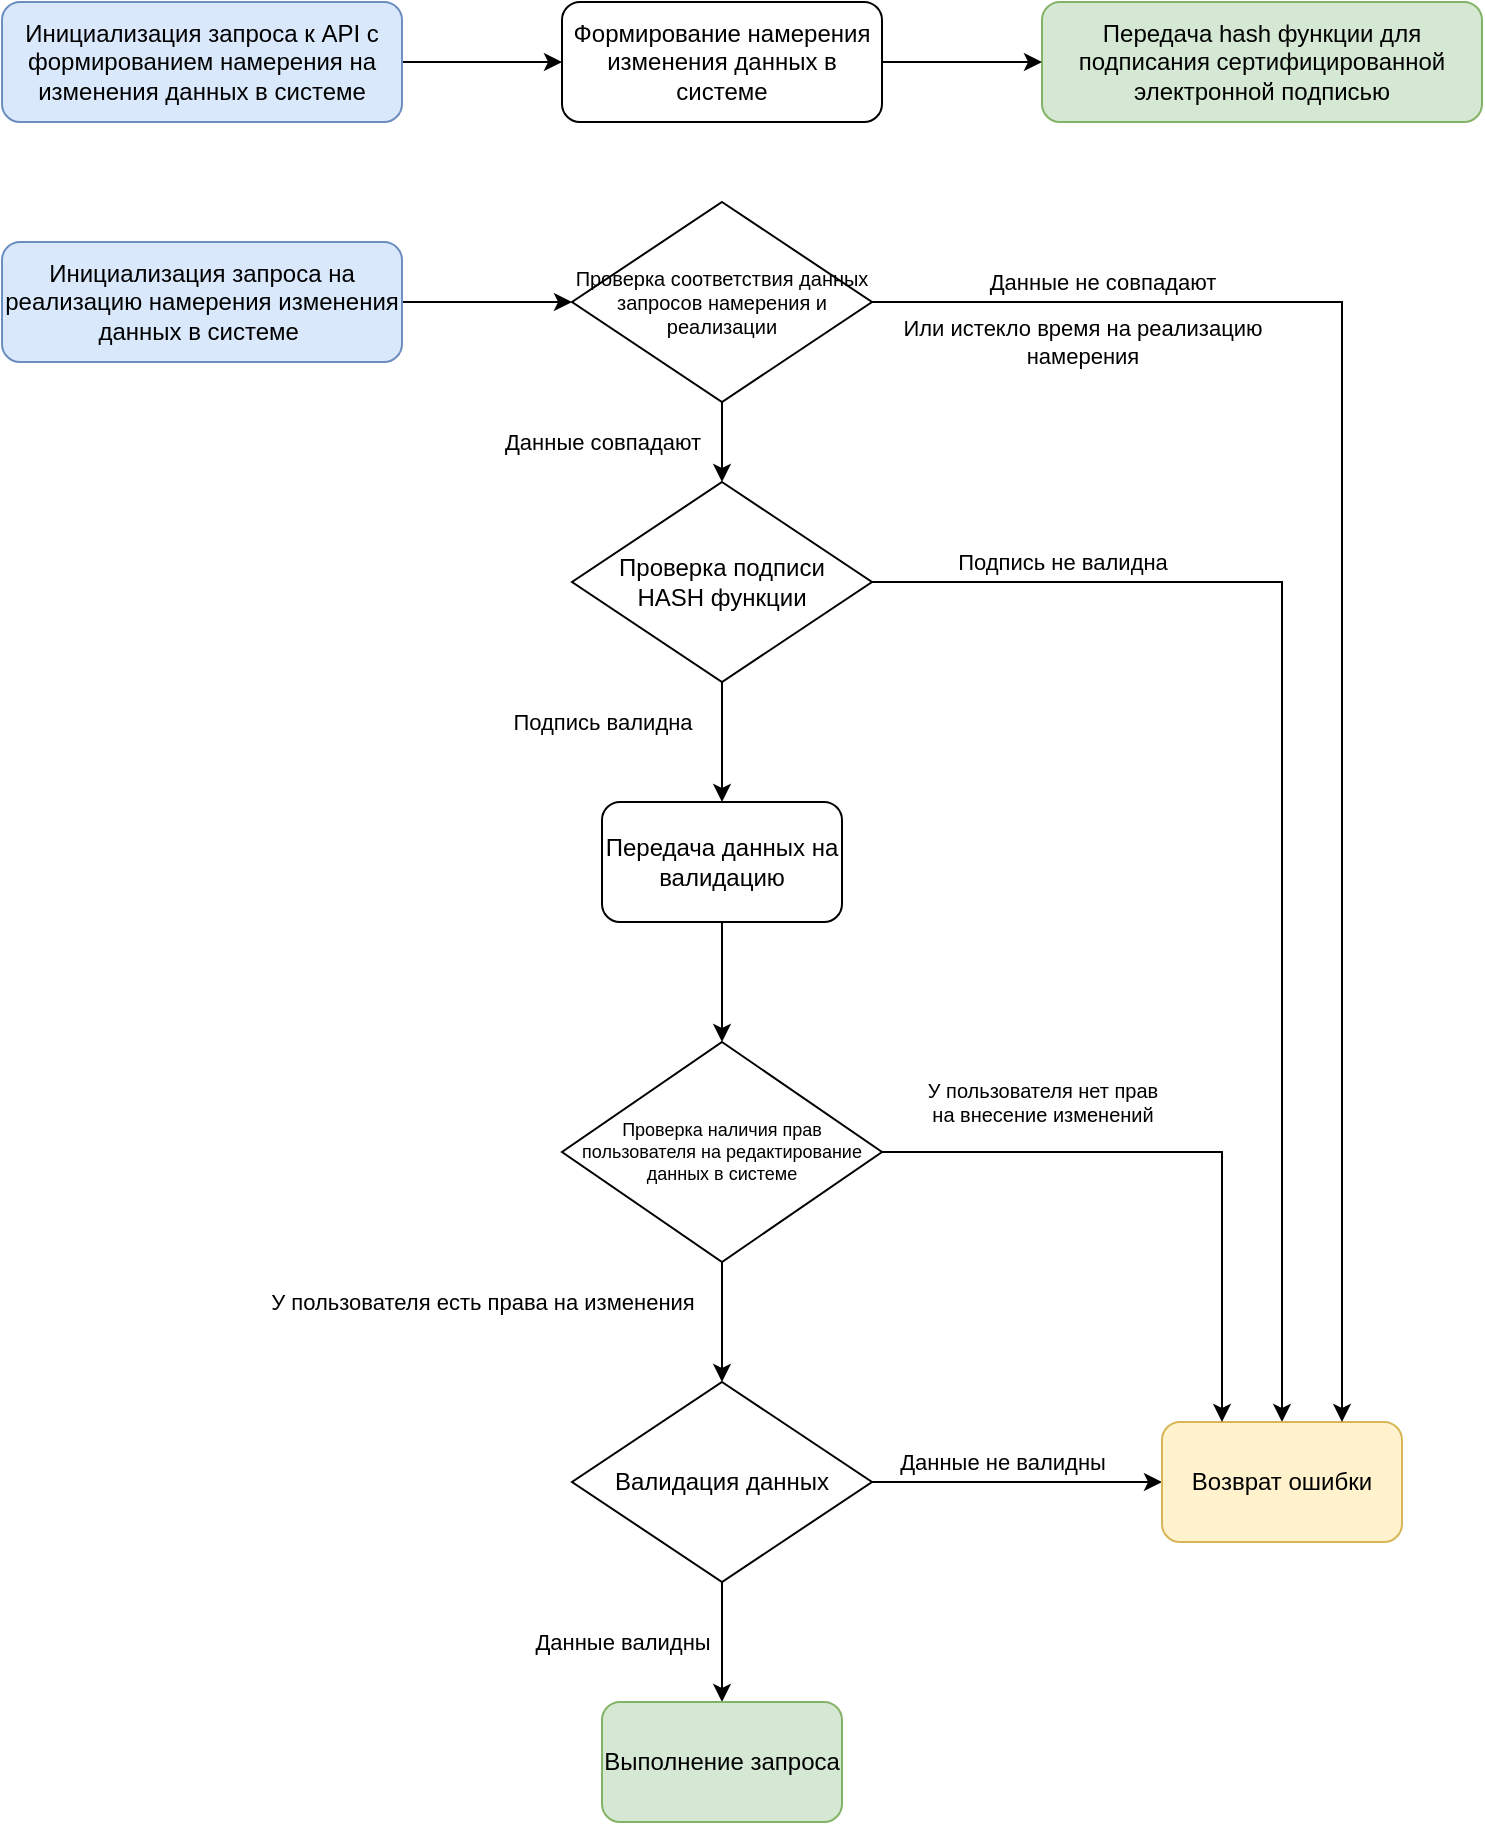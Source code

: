<mxfile version="15.0.3" type="github">
  <diagram id="QPJjpV0ahq78SXW-Z95E" name="Page-1">
    <mxGraphModel dx="2066" dy="1154" grid="1" gridSize="10" guides="1" tooltips="1" connect="1" arrows="1" fold="1" page="1" pageScale="1" pageWidth="827" pageHeight="1169" math="0" shadow="0">
      <root>
        <mxCell id="0" />
        <mxCell id="1" parent="0" />
        <mxCell id="KFji_q9-Yh2TTK4zWRBe-23" style="edgeStyle=orthogonalEdgeStyle;rounded=0;orthogonalLoop=1;jettySize=auto;html=1;entryX=0.5;entryY=0;entryDx=0;entryDy=0;fontSize=9;verticalAlign=bottom;" edge="1" parent="1" source="KFji_q9-Yh2TTK4zWRBe-1" target="KFji_q9-Yh2TTK4zWRBe-22">
          <mxGeometry relative="1" as="geometry" />
        </mxCell>
        <mxCell id="KFji_q9-Yh2TTK4zWRBe-1" value="Передача данных на валидацию" style="rounded=1;whiteSpace=wrap;html=1;" vertex="1" parent="1">
          <mxGeometry x="340" y="530" width="120" height="60" as="geometry" />
        </mxCell>
        <mxCell id="KFji_q9-Yh2TTK4zWRBe-2" value="Передача hash функции для подписания сертифицированной электронной подписью" style="rounded=1;whiteSpace=wrap;html=1;fillColor=#d5e8d4;strokeColor=#82b366;" vertex="1" parent="1">
          <mxGeometry x="560" y="130" width="220" height="60" as="geometry" />
        </mxCell>
        <mxCell id="KFji_q9-Yh2TTK4zWRBe-21" style="edgeStyle=orthogonalEdgeStyle;rounded=0;orthogonalLoop=1;jettySize=auto;html=1;entryX=0;entryY=0.5;entryDx=0;entryDy=0;verticalAlign=bottom;" edge="1" parent="1" source="KFji_q9-Yh2TTK4zWRBe-3" target="KFji_q9-Yh2TTK4zWRBe-2">
          <mxGeometry relative="1" as="geometry" />
        </mxCell>
        <mxCell id="KFji_q9-Yh2TTK4zWRBe-3" value="Формирование намерения изменения данных в системе" style="rounded=1;whiteSpace=wrap;html=1;" vertex="1" parent="1">
          <mxGeometry x="320" y="130" width="160" height="60" as="geometry" />
        </mxCell>
        <mxCell id="KFji_q9-Yh2TTK4zWRBe-12" style="edgeStyle=orthogonalEdgeStyle;rounded=0;orthogonalLoop=1;jettySize=auto;html=1;verticalAlign=bottom;" edge="1" parent="1" source="KFji_q9-Yh2TTK4zWRBe-4" target="KFji_q9-Yh2TTK4zWRBe-1">
          <mxGeometry relative="1" as="geometry">
            <mxPoint x="400" y="590" as="targetPoint" />
          </mxGeometry>
        </mxCell>
        <mxCell id="KFji_q9-Yh2TTK4zWRBe-13" value="Подпись валидна" style="edgeLabel;html=1;align=center;verticalAlign=middle;resizable=0;points=[];" vertex="1" connectable="0" parent="KFji_q9-Yh2TTK4zWRBe-12">
          <mxGeometry x="-0.7" y="-1" relative="1" as="geometry">
            <mxPoint x="-59" y="11" as="offset" />
          </mxGeometry>
        </mxCell>
        <mxCell id="KFji_q9-Yh2TTK4zWRBe-28" value="У пользователя есть права на изменения" style="edgeLabel;html=1;align=center;verticalAlign=middle;resizable=0;points=[];" vertex="1" connectable="0" parent="KFji_q9-Yh2TTK4zWRBe-12">
          <mxGeometry x="-0.7" y="-1" relative="1" as="geometry">
            <mxPoint x="-119" y="301" as="offset" />
          </mxGeometry>
        </mxCell>
        <mxCell id="KFji_q9-Yh2TTK4zWRBe-29" value="Данные валидны" style="edgeLabel;html=1;align=center;verticalAlign=middle;resizable=0;points=[];" vertex="1" connectable="0" parent="KFji_q9-Yh2TTK4zWRBe-12">
          <mxGeometry x="-0.7" y="-1" relative="1" as="geometry">
            <mxPoint x="-49" y="471" as="offset" />
          </mxGeometry>
        </mxCell>
        <mxCell id="KFji_q9-Yh2TTK4zWRBe-30" value="Данные не валидны" style="edgeLabel;html=1;align=center;verticalAlign=middle;resizable=0;points=[];" vertex="1" connectable="0" parent="KFji_q9-Yh2TTK4zWRBe-12">
          <mxGeometry x="-0.7" y="-1" relative="1" as="geometry">
            <mxPoint x="141" y="381" as="offset" />
          </mxGeometry>
        </mxCell>
        <mxCell id="KFji_q9-Yh2TTK4zWRBe-39" value="Подпись не валидна" style="edgeLabel;html=1;align=center;verticalAlign=middle;resizable=0;points=[];" vertex="1" connectable="0" parent="KFji_q9-Yh2TTK4zWRBe-12">
          <mxGeometry x="-0.7" y="-1" relative="1" as="geometry">
            <mxPoint x="171" y="-69" as="offset" />
          </mxGeometry>
        </mxCell>
        <mxCell id="KFji_q9-Yh2TTK4zWRBe-40" value="Данные не совпадают" style="edgeLabel;html=1;align=center;verticalAlign=middle;resizable=0;points=[];" vertex="1" connectable="0" parent="KFji_q9-Yh2TTK4zWRBe-12">
          <mxGeometry x="-0.7" y="-1" relative="1" as="geometry">
            <mxPoint x="191" y="-209" as="offset" />
          </mxGeometry>
        </mxCell>
        <mxCell id="KFji_q9-Yh2TTK4zWRBe-41" value="Или истекло время на реализацию&lt;br&gt;намерения" style="edgeLabel;html=1;align=center;verticalAlign=middle;resizable=0;points=[];" vertex="1" connectable="0" parent="KFji_q9-Yh2TTK4zWRBe-12">
          <mxGeometry x="-0.7" y="-1" relative="1" as="geometry">
            <mxPoint x="181" y="-179" as="offset" />
          </mxGeometry>
        </mxCell>
        <mxCell id="KFji_q9-Yh2TTK4zWRBe-42" value="Данные совпадают" style="edgeLabel;html=1;align=center;verticalAlign=middle;resizable=0;points=[];" vertex="1" connectable="0" parent="KFji_q9-Yh2TTK4zWRBe-12">
          <mxGeometry x="-0.7" y="-1" relative="1" as="geometry">
            <mxPoint x="-59" y="-129" as="offset" />
          </mxGeometry>
        </mxCell>
        <mxCell id="KFji_q9-Yh2TTK4zWRBe-36" style="edgeStyle=orthogonalEdgeStyle;rounded=0;orthogonalLoop=1;jettySize=auto;html=1;fontSize=10;verticalAlign=bottom;" edge="1" parent="1" source="KFji_q9-Yh2TTK4zWRBe-4" target="KFji_q9-Yh2TTK4zWRBe-19">
          <mxGeometry relative="1" as="geometry">
            <Array as="points">
              <mxPoint x="680" y="420" />
            </Array>
          </mxGeometry>
        </mxCell>
        <mxCell id="KFji_q9-Yh2TTK4zWRBe-4" value="Проверка подписи&lt;br&gt;HASH функции" style="rhombus;whiteSpace=wrap;html=1;" vertex="1" parent="1">
          <mxGeometry x="325" y="370" width="150" height="100" as="geometry" />
        </mxCell>
        <mxCell id="KFji_q9-Yh2TTK4zWRBe-20" style="edgeStyle=orthogonalEdgeStyle;rounded=0;orthogonalLoop=1;jettySize=auto;html=1;entryX=0;entryY=0.5;entryDx=0;entryDy=0;verticalAlign=bottom;" edge="1" parent="1" source="KFji_q9-Yh2TTK4zWRBe-5" target="KFji_q9-Yh2TTK4zWRBe-3">
          <mxGeometry relative="1" as="geometry" />
        </mxCell>
        <mxCell id="KFji_q9-Yh2TTK4zWRBe-5" value="Инициализация запроса к API с формированием намерения на изменения данных в системе" style="rounded=1;whiteSpace=wrap;html=1;fillColor=#dae8fc;strokeColor=#6c8ebf;" vertex="1" parent="1">
          <mxGeometry x="40" y="130" width="200" height="60" as="geometry" />
        </mxCell>
        <mxCell id="KFji_q9-Yh2TTK4zWRBe-26" style="edgeStyle=orthogonalEdgeStyle;rounded=0;orthogonalLoop=1;jettySize=auto;html=1;entryX=0;entryY=0.5;entryDx=0;entryDy=0;fontSize=10;verticalAlign=bottom;" edge="1" parent="1" source="KFji_q9-Yh2TTK4zWRBe-8" target="KFji_q9-Yh2TTK4zWRBe-25">
          <mxGeometry relative="1" as="geometry" />
        </mxCell>
        <mxCell id="KFji_q9-Yh2TTK4zWRBe-8" value="Инициализация запроса на реализацию намерения изменения данных в системе&amp;nbsp;" style="rounded=1;whiteSpace=wrap;html=1;fillColor=#dae8fc;strokeColor=#6c8ebf;" vertex="1" parent="1">
          <mxGeometry x="40" y="250" width="200" height="60" as="geometry" />
        </mxCell>
        <mxCell id="KFji_q9-Yh2TTK4zWRBe-17" style="edgeStyle=orthogonalEdgeStyle;rounded=0;orthogonalLoop=1;jettySize=auto;html=1;entryX=0.5;entryY=0;entryDx=0;entryDy=0;verticalAlign=bottom;" edge="1" parent="1" source="KFji_q9-Yh2TTK4zWRBe-14" target="KFji_q9-Yh2TTK4zWRBe-16">
          <mxGeometry relative="1" as="geometry" />
        </mxCell>
        <mxCell id="KFji_q9-Yh2TTK4zWRBe-18" style="edgeStyle=orthogonalEdgeStyle;rounded=0;orthogonalLoop=1;jettySize=auto;html=1;verticalAlign=bottom;entryX=0;entryY=0.5;entryDx=0;entryDy=0;" edge="1" parent="1" source="KFji_q9-Yh2TTK4zWRBe-14" target="KFji_q9-Yh2TTK4zWRBe-19">
          <mxGeometry relative="1" as="geometry">
            <mxPoint x="555" y="870" as="targetPoint" />
          </mxGeometry>
        </mxCell>
        <mxCell id="KFji_q9-Yh2TTK4zWRBe-14" value="Валидация данных" style="rhombus;whiteSpace=wrap;html=1;" vertex="1" parent="1">
          <mxGeometry x="325" y="820" width="150" height="100" as="geometry" />
        </mxCell>
        <mxCell id="KFji_q9-Yh2TTK4zWRBe-16" value="Выполнение запроса" style="rounded=1;whiteSpace=wrap;html=1;fillColor=#d5e8d4;strokeColor=#82b366;" vertex="1" parent="1">
          <mxGeometry x="340" y="980" width="120" height="60" as="geometry" />
        </mxCell>
        <mxCell id="KFji_q9-Yh2TTK4zWRBe-19" value="Возврат ошибки" style="rounded=1;whiteSpace=wrap;html=1;fillColor=#fff2cc;strokeColor=#d6b656;" vertex="1" parent="1">
          <mxGeometry x="620" y="840" width="120" height="60" as="geometry" />
        </mxCell>
        <mxCell id="KFji_q9-Yh2TTK4zWRBe-24" style="edgeStyle=orthogonalEdgeStyle;rounded=0;orthogonalLoop=1;jettySize=auto;html=1;entryX=0.5;entryY=0;entryDx=0;entryDy=0;fontSize=9;verticalAlign=bottom;" edge="1" parent="1" source="KFji_q9-Yh2TTK4zWRBe-22" target="KFji_q9-Yh2TTK4zWRBe-14">
          <mxGeometry relative="1" as="geometry" />
        </mxCell>
        <mxCell id="KFji_q9-Yh2TTK4zWRBe-32" style="edgeStyle=orthogonalEdgeStyle;rounded=0;orthogonalLoop=1;jettySize=auto;html=1;fontSize=10;verticalAlign=bottom;" edge="1" parent="1" source="KFji_q9-Yh2TTK4zWRBe-22" target="KFji_q9-Yh2TTK4zWRBe-19">
          <mxGeometry relative="1" as="geometry">
            <Array as="points">
              <mxPoint x="650" y="705" />
            </Array>
          </mxGeometry>
        </mxCell>
        <mxCell id="KFji_q9-Yh2TTK4zWRBe-38" value="У пользователя нет прав&lt;br&gt;на внесение изменений" style="edgeLabel;html=1;align=center;verticalAlign=middle;resizable=0;points=[];fontSize=10;" vertex="1" connectable="0" parent="KFji_q9-Yh2TTK4zWRBe-32">
          <mxGeometry x="0.61" y="2" relative="1" as="geometry">
            <mxPoint x="-92" y="-101" as="offset" />
          </mxGeometry>
        </mxCell>
        <mxCell id="KFji_q9-Yh2TTK4zWRBe-22" value="Проверка наличия прав пользователя на редактирование данных в системе" style="rhombus;whiteSpace=wrap;html=1;fontSize=9;" vertex="1" parent="1">
          <mxGeometry x="320" y="650" width="160" height="110" as="geometry" />
        </mxCell>
        <mxCell id="KFji_q9-Yh2TTK4zWRBe-27" style="edgeStyle=orthogonalEdgeStyle;rounded=0;orthogonalLoop=1;jettySize=auto;html=1;fontSize=10;verticalAlign=bottom;" edge="1" parent="1" source="KFji_q9-Yh2TTK4zWRBe-25" target="KFji_q9-Yh2TTK4zWRBe-4">
          <mxGeometry relative="1" as="geometry" />
        </mxCell>
        <mxCell id="KFji_q9-Yh2TTK4zWRBe-37" style="edgeStyle=orthogonalEdgeStyle;rounded=0;orthogonalLoop=1;jettySize=auto;html=1;entryX=0.75;entryY=0;entryDx=0;entryDy=0;fontSize=10;verticalAlign=bottom;" edge="1" parent="1" source="KFji_q9-Yh2TTK4zWRBe-25" target="KFji_q9-Yh2TTK4zWRBe-19">
          <mxGeometry relative="1" as="geometry" />
        </mxCell>
        <mxCell id="KFji_q9-Yh2TTK4zWRBe-25" value="Проверка соответствия данных запросов намерения и реализации" style="rhombus;whiteSpace=wrap;html=1;fontSize=10;" vertex="1" parent="1">
          <mxGeometry x="325" y="230" width="150" height="100" as="geometry" />
        </mxCell>
      </root>
    </mxGraphModel>
  </diagram>
</mxfile>
